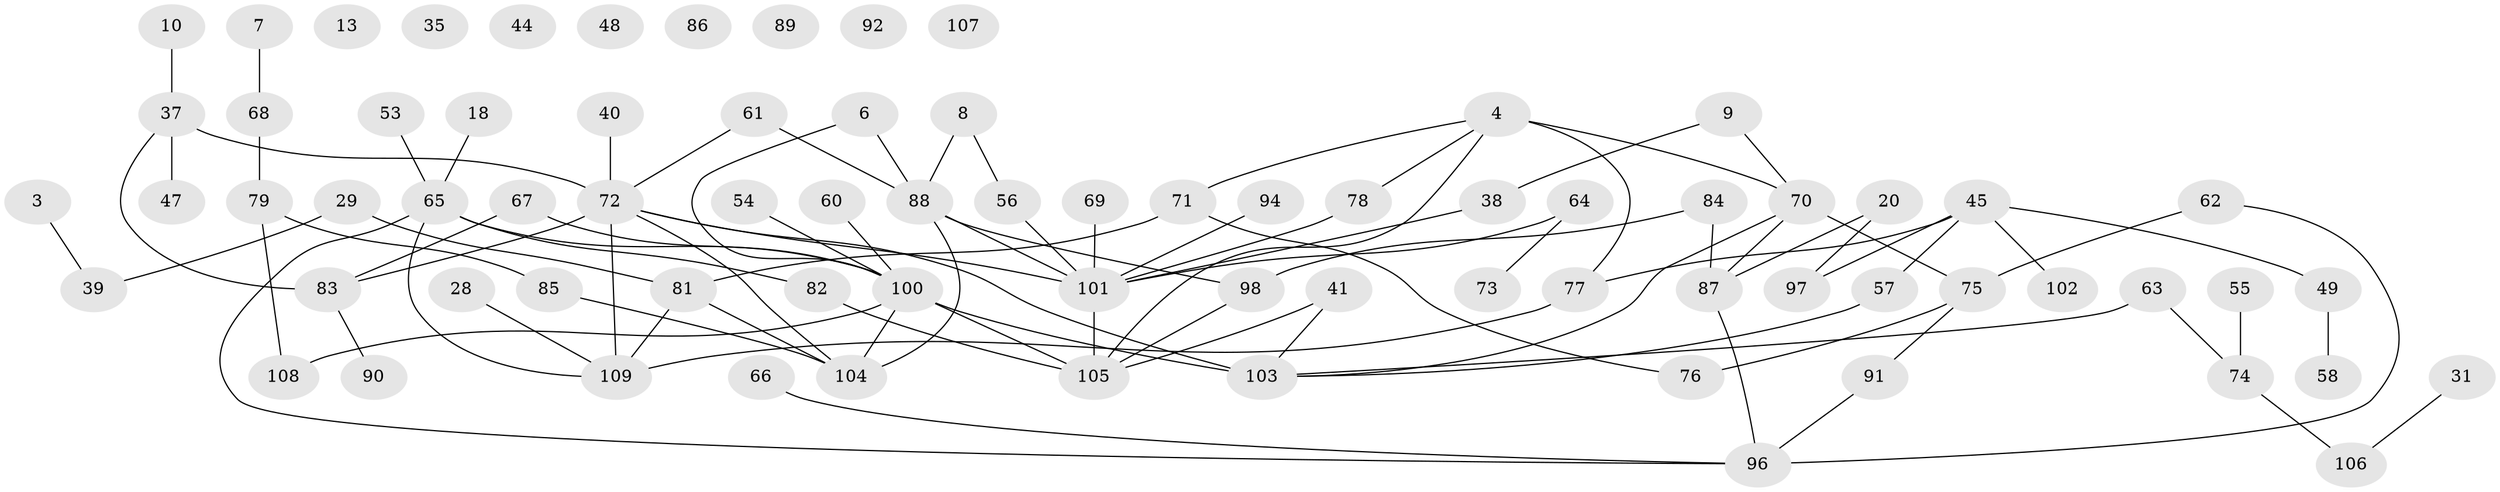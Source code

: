 // original degree distribution, {3: 0.1743119266055046, 1: 0.2018348623853211, 6: 0.045871559633027525, 2: 0.30275229357798167, 4: 0.13761467889908258, 0: 0.07339449541284404, 5: 0.05504587155963303, 7: 0.009174311926605505}
// Generated by graph-tools (version 1.1) at 2025/43/03/04/25 21:43:18]
// undirected, 76 vertices, 93 edges
graph export_dot {
graph [start="1"]
  node [color=gray90,style=filled];
  3;
  4;
  6;
  7;
  8;
  9;
  10;
  13;
  18;
  20;
  28;
  29;
  31;
  35;
  37 [super="+27+32"];
  38;
  39;
  40;
  41;
  44;
  45 [super="+25"];
  47;
  48;
  49;
  53;
  54;
  55;
  56;
  57;
  58;
  60;
  61 [super="+23"];
  62;
  63;
  64;
  65 [super="+14"];
  66;
  67;
  68;
  69;
  70 [super="+46"];
  71 [super="+36"];
  72 [super="+51+43"];
  73;
  74;
  75;
  76 [super="+33"];
  77;
  78;
  79;
  81;
  82;
  83;
  84;
  85;
  86;
  87;
  88 [super="+26+34"];
  89;
  90;
  91;
  92;
  94;
  96 [super="+16"];
  97;
  98;
  100 [super="+99"];
  101 [super="+93+95"];
  102;
  103 [super="+42"];
  104 [super="+11"];
  105 [super="+24+52"];
  106;
  107;
  108;
  109;
  3 -- 39;
  4 -- 70 [weight=2];
  4 -- 71;
  4 -- 77;
  4 -- 78;
  4 -- 105;
  6 -- 100;
  6 -- 88;
  7 -- 68;
  8 -- 56;
  8 -- 88;
  9 -- 38;
  9 -- 70;
  10 -- 37;
  18 -- 65;
  20 -- 87;
  20 -- 97;
  28 -- 109;
  29 -- 39;
  29 -- 81;
  31 -- 106;
  37 -- 83;
  37 -- 72;
  37 -- 47;
  38 -- 101;
  40 -- 72;
  41 -- 103;
  41 -- 105;
  45 -- 49;
  45 -- 57;
  45 -- 77;
  45 -- 97;
  45 -- 102;
  49 -- 58;
  53 -- 65;
  54 -- 100;
  55 -- 74;
  56 -- 101;
  57 -- 103;
  60 -- 100;
  61 -- 72;
  61 -- 88;
  62 -- 75;
  62 -- 96;
  63 -- 74;
  63 -- 103;
  64 -- 73;
  64 -- 101;
  65 -- 82;
  65 -- 100;
  65 -- 109;
  65 -- 96;
  66 -- 96;
  67 -- 83;
  67 -- 100;
  68 -- 79;
  69 -- 101;
  70 -- 103;
  70 -- 75;
  70 -- 87;
  71 -- 81 [weight=2];
  71 -- 76;
  72 -- 109;
  72 -- 103 [weight=2];
  72 -- 83;
  72 -- 104;
  72 -- 101 [weight=3];
  74 -- 106;
  75 -- 76 [weight=2];
  75 -- 91;
  77 -- 109;
  78 -- 101;
  79 -- 85;
  79 -- 108;
  81 -- 109;
  81 -- 104;
  82 -- 105;
  83 -- 90;
  84 -- 87;
  84 -- 98;
  85 -- 104;
  87 -- 96;
  88 -- 101 [weight=2];
  88 -- 98;
  88 -- 104;
  91 -- 96;
  94 -- 101;
  98 -- 105;
  100 -- 103 [weight=2];
  100 -- 108;
  100 -- 104;
  100 -- 105;
  101 -- 105 [weight=3];
}
